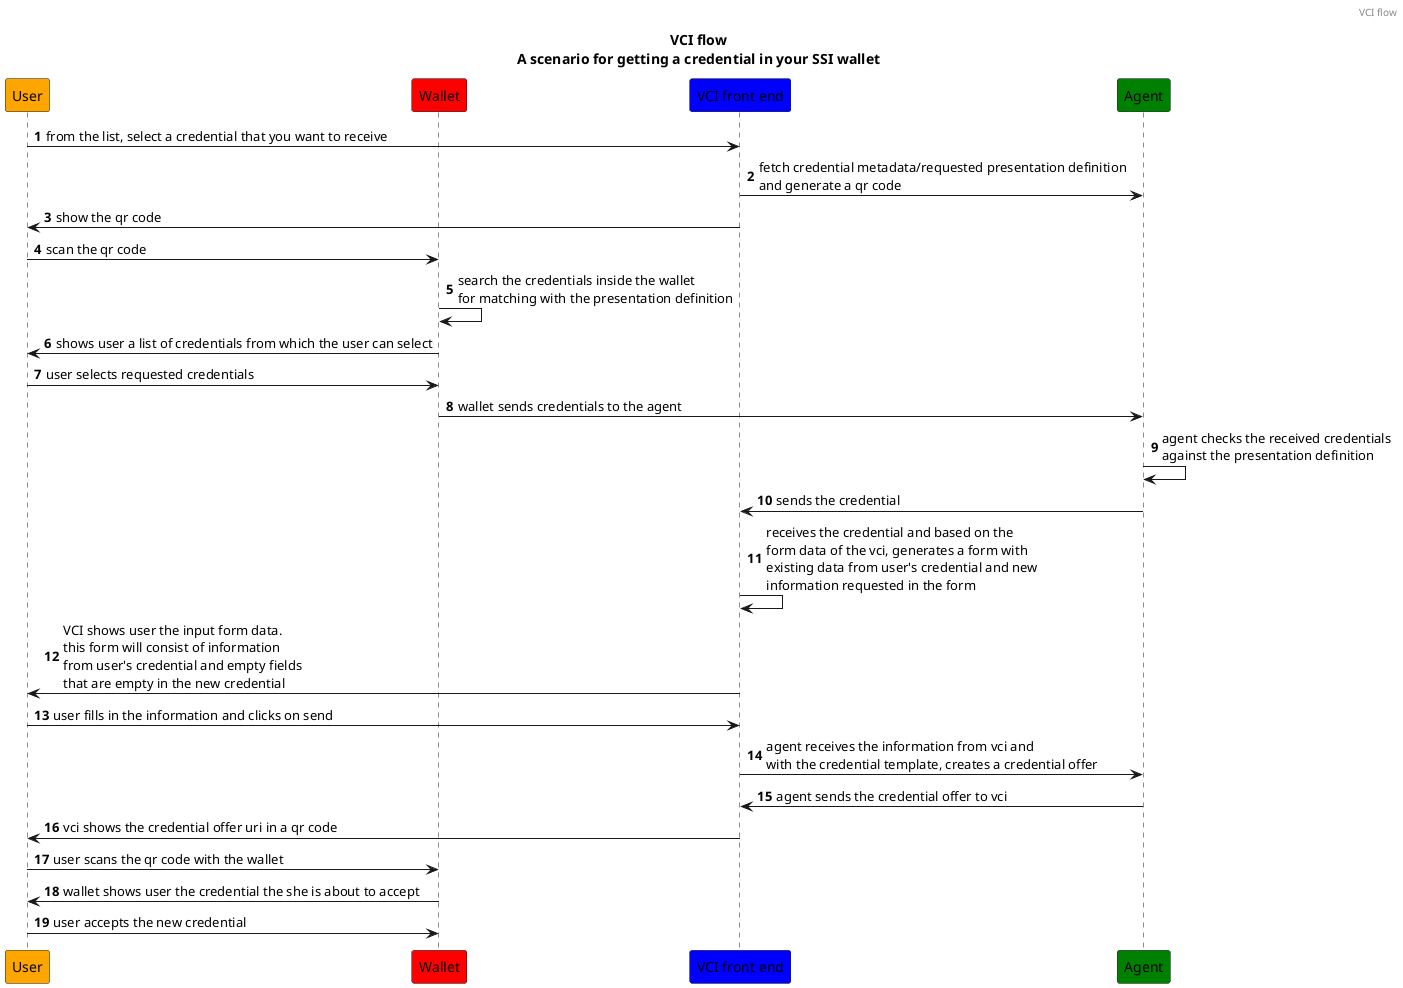 @startuml

header VCI flow
title
VCI flow
A scenario for getting a credential in your SSI wallet
end title

autonumber

participant "User" as user order 0 #ORANGE
participant "Wallet" as wallet order 1 #RED
participant "VCI front end" as vci order 2 #BLUE
participant "Agent" as agent order 3 #GREEN

user -> vci: from the list, select a credential that you want to receive
vci -> agent: fetch credential metadata/requested presentation definition\nand generate a qr code
vci -> user: show the qr code
user -> wallet: scan the qr code
wallet -> wallet: search the credentials inside the wallet\nfor matching with the presentation definition
wallet -> user: shows user a list of credentials from which the user can select
user -> wallet: user selects requested credentials
wallet -> agent: wallet sends credentials to the agent
agent -> agent: agent checks the received credentials\nagainst the presentation definition
agent -> vci: sends the credential
vci -> vci: receives the credential and based on the\nform data of the vci, generates a form with\nexisting data from user's credential and new\ninformation requested in the form
vci -> user: VCI shows user the input form data.\nthis form will consist of information\nfrom user's credential and empty fields\nthat are empty in the new credential
user -> vci: user fills in the information and clicks on send
vci -> agent: agent receives the information from vci and\nwith the credential template, creates a credential offer
agent -> vci: agent sends the credential offer to vci
vci -> user: vci shows the credential offer uri in a qr code
user -> wallet: user scans the qr code with the wallet
wallet -> user: wallet shows user the credential the she is about to accept
user -> wallet: user accepts the new credential
@enduml